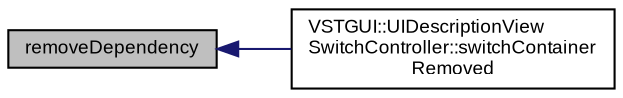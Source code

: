 digraph "removeDependency"
{
  bgcolor="transparent";
  edge [fontname="Arial",fontsize="9",labelfontname="Arial",labelfontsize="9"];
  node [fontname="Arial",fontsize="9",shape=record];
  rankdir="LR";
  Node1 [label="removeDependency",height=0.2,width=0.4,color="black", fillcolor="grey75", style="filled" fontcolor="black"];
  Node1 -> Node2 [dir="back",color="midnightblue",fontsize="9",style="solid",fontname="Arial"];
  Node2 [label="VSTGUI::UIDescriptionView\lSwitchController::switchContainer\lRemoved",height=0.2,width=0.4,color="black",URL="$class_v_s_t_g_u_i_1_1_u_i_description_view_switch_controller.html#a6698105ee16410a360a3c79c4c1355b7"];
}
